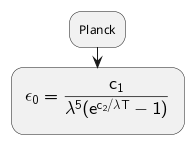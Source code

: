 {
  "sha1": "59vfucpendj8c1c77q3rz8yh9l6ie0i",
  "insertion": {
    "when": "2024-05-30T20:48:20.698Z",
    "url": "https://github.com/plantuml/plantuml/issues/333#issuecomment-637542077",
    "user": "plantuml@gmail.com"
  }
}
@startuml
:Planck;
:<latex>{\small \mathsf{\epsilon_0=\frac{c_1}{\lambda^5 (e^{c_2 / \lambda T}-1)}}}</latex>;
@enduml
